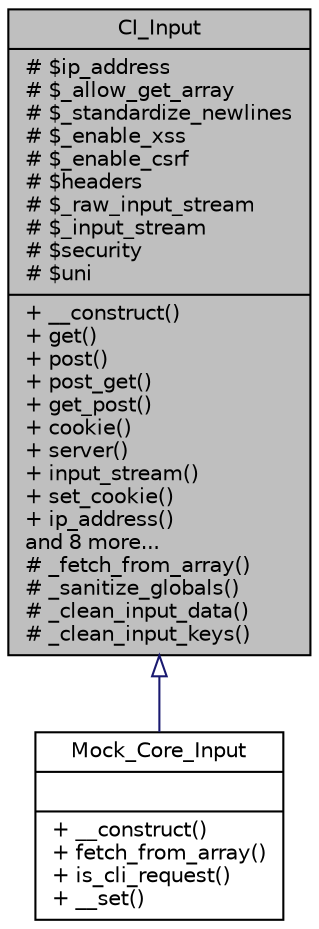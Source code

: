 digraph "CI_Input"
{
 // LATEX_PDF_SIZE
  edge [fontname="Helvetica",fontsize="10",labelfontname="Helvetica",labelfontsize="10"];
  node [fontname="Helvetica",fontsize="10",shape=record];
  Node0 [label="{CI_Input\n|# $ip_address\l# $_allow_get_array\l# $_standardize_newlines\l# $_enable_xss\l# $_enable_csrf\l# $headers\l# $_raw_input_stream\l# $_input_stream\l# $security\l# $uni\l|+ __construct()\l+ get()\l+ post()\l+ post_get()\l+ get_post()\l+ cookie()\l+ server()\l+ input_stream()\l+ set_cookie()\l+ ip_address()\land 8 more...\l# _fetch_from_array()\l# _sanitize_globals()\l# _clean_input_data()\l# _clean_input_keys()\l}",height=0.2,width=0.4,color="black", fillcolor="grey75", style="filled", fontcolor="black",tooltip=" "];
  Node0 -> Node1 [dir="back",color="midnightblue",fontsize="10",style="solid",arrowtail="onormal",fontname="Helvetica"];
  Node1 [label="{Mock_Core_Input\n||+ __construct()\l+ fetch_from_array()\l+ is_cli_request()\l+ __set()\l}",height=0.2,width=0.4,color="black", fillcolor="white", style="filled",URL="$class_mock___core___input.html",tooltip=" "];
}
